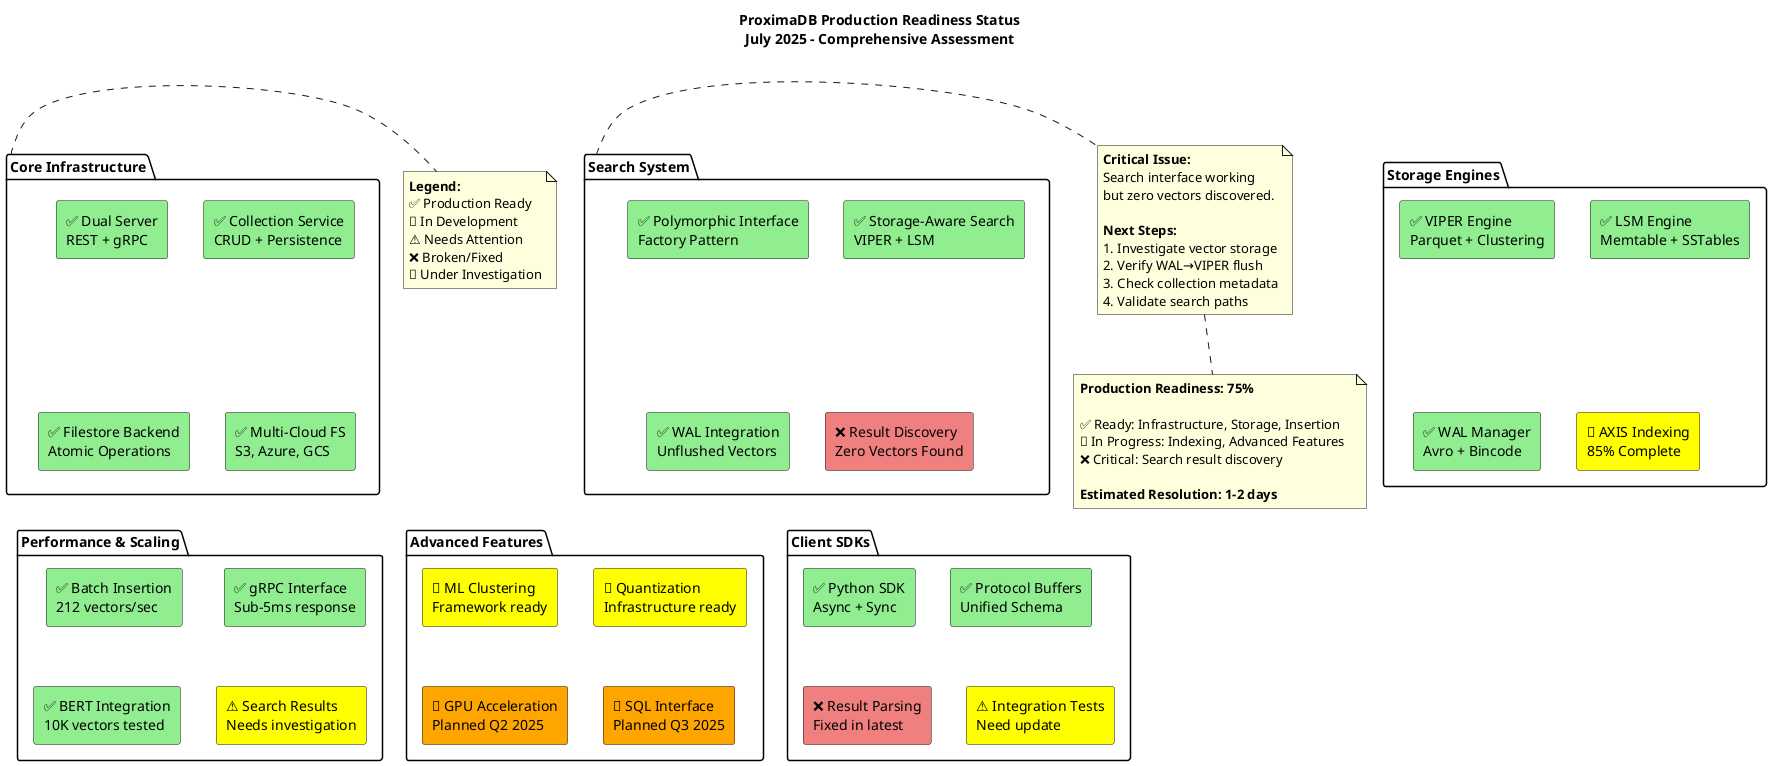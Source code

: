 @startuml Production_Readiness_Status
title ProximaDB Production Readiness Status\nJuly 2025 - Comprehensive Assessment

package "Core Infrastructure" as CORE {
  rectangle "✅ Dual Server\nREST + gRPC" as SERVERS #lightgreen
  rectangle "✅ Collection Service\nCRUD + Persistence" as COLLECTIONS #lightgreen
  rectangle "✅ Filestore Backend\nAtomic Operations" as FILESTORE #lightgreen
  rectangle "✅ Multi-Cloud FS\nS3, Azure, GCS" as MULTICLOUD #lightgreen
}

package "Storage Engines" as STORAGE {
  rectangle "✅ VIPER Engine\nParquet + Clustering" as VIPER #lightgreen
  rectangle "✅ LSM Engine\nMemtable + SSTables" as LSM #lightgreen
  rectangle "✅ WAL Manager\nAvro + Bincode" as WAL #lightgreen
  rectangle "🚧 AXIS Indexing\n85% Complete" as AXIS #yellow
}

package "Search System" as SEARCH {
  rectangle "✅ Polymorphic Interface\nFactory Pattern" as FACTORY #lightgreen
  rectangle "✅ Storage-Aware Search\nVIPER + LSM" as STORAGE_AWARE #lightgreen
  rectangle "✅ WAL Integration\nUnflushed Vectors" as WAL_SEARCH #lightgreen
  rectangle "❌ Result Discovery\nZero Vectors Found" as DISCOVERY #lightcoral
}

package "Performance & Scaling" as PERF {
  rectangle "✅ Batch Insertion\n212 vectors/sec" as INSERTION #lightgreen
  rectangle "✅ gRPC Interface\nSub-5ms response" as RESPONSE #lightgreen
  rectangle "✅ BERT Integration\n10K vectors tested" as BERT #lightgreen
  rectangle "⚠️ Search Results\nNeeds investigation" as SEARCH_PERF #yellow
}

package "Advanced Features" as ADVANCED {
  rectangle "🚧 ML Clustering\nFramework ready" as ML #yellow
  rectangle "🚧 Quantization\nInfrastructure ready" as QUANT #yellow
  rectangle "🚧 GPU Acceleration\nPlanned Q2 2025" as GPU #orange
  rectangle "🚧 SQL Interface\nPlanned Q3 2025" as SQL #orange
}

package "Client SDKs" as CLIENTS {
  rectangle "✅ Python SDK\nAsync + Sync" as PYTHON #lightgreen
  rectangle "✅ Protocol Buffers\nUnified Schema" as PROTO #lightgreen
  rectangle "❌ Result Parsing\nFixed in latest" as PARSING #lightcoral
  rectangle "⚠️ Integration Tests\nNeed update" as INTEGRATION #yellow
}

' Status Legend
note right of CORE
  **Legend:**
  ✅ Production Ready
  🚧 In Development  
  ⚠️ Needs Attention
  ❌ Broken/Fixed
  🔧 Under Investigation
end note

' Critical Path
note right of SEARCH
  **Critical Issue:**
  Search interface working
  but zero vectors discovered.
  
  **Next Steps:**
  1. Investigate vector storage
  2. Verify WAL→VIPER flush
  3. Check collection metadata
  4. Validate search paths
end note

' Production Readiness Score
note bottom
  **Production Readiness: 75%**
  
  ✅ Ready: Infrastructure, Storage, Insertion
  🚧 In Progress: Indexing, Advanced Features  
  ❌ Critical: Search result discovery
  
  **Estimated Resolution: 1-2 days**
end note

@enduml